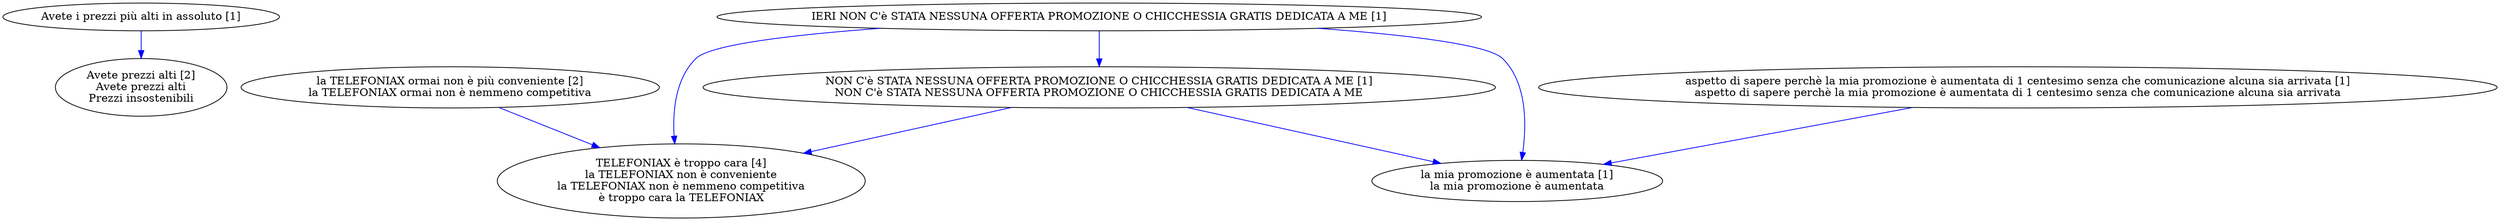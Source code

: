 digraph collapsedGraph {
"Avete prezzi alti [2]\nAvete prezzi alti\nPrezzi insostenibili""TELEFONIAX è troppo cara [4]\nla TELEFONIAX non è conveniente\nla TELEFONIAX non è nemmeno competitiva\nè troppo cara la TELEFONIAX""la TELEFONIAX ormai non è più conveniente [2]\nla TELEFONIAX ormai non è nemmeno competitiva""Avete i prezzi più alti in assoluto [1]""NON C'è STATA NESSUNA OFFERTA PROMOZIONE O CHICCHESSIA GRATIS DEDICATA A ME [1]\nNON C'è STATA NESSUNA OFFERTA PROMOZIONE O CHICCHESSIA GRATIS DEDICATA A ME""IERI NON C'è STATA NESSUNA OFFERTA PROMOZIONE O CHICCHESSIA GRATIS DEDICATA A ME [1]""la mia promozione è aumentata [1]\nla mia promozione è aumentata""aspetto di sapere perchè la mia promozione è aumentata di 1 centesimo senza che comunicazione alcuna sia arrivata [1]\naspetto di sapere perchè la mia promozione è aumentata di 1 centesimo senza che comunicazione alcuna sia arrivata""IERI NON C'è STATA NESSUNA OFFERTA PROMOZIONE O CHICCHESSIA GRATIS DEDICATA A ME [1]" -> "NON C'è STATA NESSUNA OFFERTA PROMOZIONE O CHICCHESSIA GRATIS DEDICATA A ME [1]\nNON C'è STATA NESSUNA OFFERTA PROMOZIONE O CHICCHESSIA GRATIS DEDICATA A ME" [color=blue]
"Avete i prezzi più alti in assoluto [1]" -> "Avete prezzi alti [2]\nAvete prezzi alti\nPrezzi insostenibili" [color=blue]
"aspetto di sapere perchè la mia promozione è aumentata di 1 centesimo senza che comunicazione alcuna sia arrivata [1]\naspetto di sapere perchè la mia promozione è aumentata di 1 centesimo senza che comunicazione alcuna sia arrivata" -> "la mia promozione è aumentata [1]\nla mia promozione è aumentata" [color=blue]
"NON C'è STATA NESSUNA OFFERTA PROMOZIONE O CHICCHESSIA GRATIS DEDICATA A ME [1]\nNON C'è STATA NESSUNA OFFERTA PROMOZIONE O CHICCHESSIA GRATIS DEDICATA A ME" -> "la mia promozione è aumentata [1]\nla mia promozione è aumentata" [color=blue]
"IERI NON C'è STATA NESSUNA OFFERTA PROMOZIONE O CHICCHESSIA GRATIS DEDICATA A ME [1]" -> "la mia promozione è aumentata [1]\nla mia promozione è aumentata" [color=blue]
"NON C'è STATA NESSUNA OFFERTA PROMOZIONE O CHICCHESSIA GRATIS DEDICATA A ME [1]\nNON C'è STATA NESSUNA OFFERTA PROMOZIONE O CHICCHESSIA GRATIS DEDICATA A ME" -> "TELEFONIAX è troppo cara [4]\nla TELEFONIAX non è conveniente\nla TELEFONIAX non è nemmeno competitiva\nè troppo cara la TELEFONIAX" [color=blue]
"IERI NON C'è STATA NESSUNA OFFERTA PROMOZIONE O CHICCHESSIA GRATIS DEDICATA A ME [1]" -> "TELEFONIAX è troppo cara [4]\nla TELEFONIAX non è conveniente\nla TELEFONIAX non è nemmeno competitiva\nè troppo cara la TELEFONIAX" [color=blue]
"la TELEFONIAX ormai non è più conveniente [2]\nla TELEFONIAX ormai non è nemmeno competitiva" -> "TELEFONIAX è troppo cara [4]\nla TELEFONIAX non è conveniente\nla TELEFONIAX non è nemmeno competitiva\nè troppo cara la TELEFONIAX" [color=blue]
}